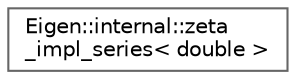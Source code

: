 digraph "类继承关系图"
{
 // LATEX_PDF_SIZE
  bgcolor="transparent";
  edge [fontname=Helvetica,fontsize=10,labelfontname=Helvetica,labelfontsize=10];
  node [fontname=Helvetica,fontsize=10,shape=box,height=0.2,width=0.4];
  rankdir="LR";
  Node0 [id="Node000000",label="Eigen::internal::zeta\l_impl_series\< double \>",height=0.2,width=0.4,color="grey40", fillcolor="white", style="filled",URL="$struct_eigen_1_1internal_1_1zeta__impl__series_3_01double_01_4.html",tooltip=" "];
}
